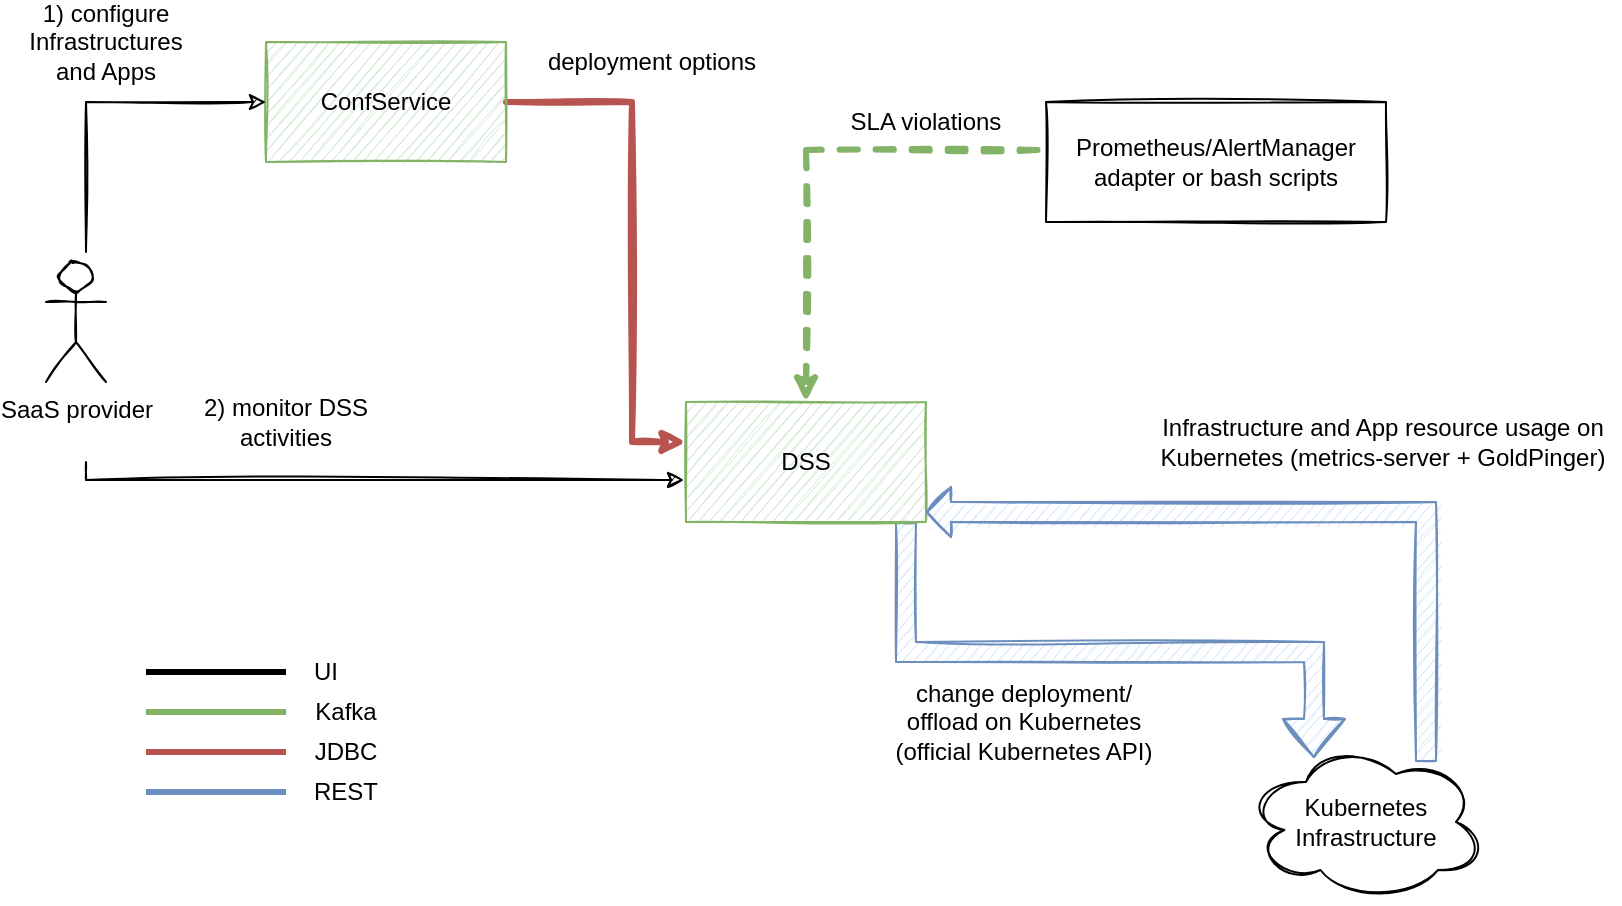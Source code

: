 <mxfile version="15.7.3" type="device"><diagram id="nUL_uBAVCqucJbJZbD5l" name="Page-1"><mxGraphModel dx="1773" dy="658" grid="1" gridSize="10" guides="1" tooltips="1" connect="1" arrows="1" fold="1" page="1" pageScale="1" pageWidth="827" pageHeight="1169" math="0" shadow="0"><root><mxCell id="0"/><mxCell id="1" parent="0"/><mxCell id="uC62eldChtHjmdzwhocY-20" style="edgeStyle=orthogonalEdgeStyle;rounded=0;sketch=1;orthogonalLoop=1;jettySize=auto;html=1;strokeWidth=3;fillColor=#f8cecc;strokeColor=#b85450;exitX=1;exitY=0.5;exitDx=0;exitDy=0;" parent="1" source="uC62eldChtHjmdzwhocY-8" target="uC62eldChtHjmdzwhocY-19" edge="1"><mxGeometry relative="1" as="geometry"><mxPoint x="230" y="445" as="sourcePoint"/><Array as="points"><mxPoint x="293" y="435"/><mxPoint x="293" y="605"/></Array></mxGeometry></mxCell><mxCell id="uC62eldChtHjmdzwhocY-8" value="ConfService" style="rounded=0;whiteSpace=wrap;html=1;sketch=1;fillColor=#d5e8d4;strokeColor=#82b366;" parent="1" vertex="1"><mxGeometry x="110" y="405" width="120" height="60" as="geometry"/></mxCell><mxCell id="uC62eldChtHjmdzwhocY-16" value="Prometheus/AlertManager adapter or bash scripts" style="rounded=0;whiteSpace=wrap;html=1;sketch=1;" parent="1" vertex="1"><mxGeometry x="500" y="435" width="170" height="60" as="geometry"/></mxCell><mxCell id="VFACpauW8Jej0otcbNlU-13" style="edgeStyle=orthogonalEdgeStyle;rounded=0;sketch=1;orthogonalLoop=1;jettySize=auto;html=1;entryX=0.283;entryY=0.1;entryDx=0;entryDy=0;entryPerimeter=0;strokeColor=#6c8ebf;strokeWidth=1;fillColor=#dae8fc;shape=flexArrow;" parent="1" source="uC62eldChtHjmdzwhocY-19" target="VFACpauW8Jej0otcbNlU-10" edge="1"><mxGeometry relative="1" as="geometry"><Array as="points"><mxPoint x="430" y="710"/><mxPoint x="634" y="710"/></Array></mxGeometry></mxCell><mxCell id="uC62eldChtHjmdzwhocY-19" value="DSS" style="rounded=0;whiteSpace=wrap;html=1;sketch=1;fillColor=#d5e8d4;strokeColor=#82b366;" parent="1" vertex="1"><mxGeometry x="320" y="585" width="120" height="60" as="geometry"/></mxCell><mxCell id="uC62eldChtHjmdzwhocY-25" value="deployment options" style="text;html=1;strokeColor=none;fillColor=none;align=center;verticalAlign=middle;whiteSpace=wrap;rounded=0;shadow=0;sketch=1;" parent="1" vertex="1"><mxGeometry x="243" y="405" width="120" height="20" as="geometry"/></mxCell><mxCell id="uC62eldChtHjmdzwhocY-63" style="edgeStyle=orthogonalEdgeStyle;rounded=0;sketch=1;orthogonalLoop=1;jettySize=auto;html=1;entryX=-0.008;entryY=0.65;entryDx=0;entryDy=0;entryPerimeter=0;" parent="1" target="uC62eldChtHjmdzwhocY-19" edge="1"><mxGeometry relative="1" as="geometry"><mxPoint x="20" y="615" as="sourcePoint"/><Array as="points"><mxPoint x="20" y="624"/></Array></mxGeometry></mxCell><mxCell id="uC62eldChtHjmdzwhocY-62" value="SaaS provider" style="shape=umlActor;verticalLabelPosition=bottom;verticalAlign=top;html=1;outlineConnect=0;sketch=1;shadow=0;" parent="1" vertex="1"><mxGeometry y="515" width="30" height="60" as="geometry"/></mxCell><mxCell id="uC62eldChtHjmdzwhocY-64" value="2) monitor DSS activities" style="text;html=1;strokeColor=none;fillColor=none;align=center;verticalAlign=middle;whiteSpace=wrap;rounded=0;shadow=0;sketch=1;" parent="1" vertex="1"><mxGeometry x="70" y="595" width="100" as="geometry"/></mxCell><mxCell id="VFACpauW8Jej0otcbNlU-5" style="edgeStyle=orthogonalEdgeStyle;rounded=0;sketch=1;orthogonalLoop=1;jettySize=auto;html=1;strokeColor=#82b366;strokeWidth=3;fillColor=#d5e8d4;exitX=-0.025;exitY=0.4;exitDx=0;exitDy=0;exitPerimeter=0;dashed=1;" parent="1" source="uC62eldChtHjmdzwhocY-16" edge="1"><mxGeometry relative="1" as="geometry"><mxPoint x="410" y="425" as="sourcePoint"/><Array as="points"><mxPoint x="380" y="459"/><mxPoint x="380" y="585"/></Array><mxPoint x="380" y="585" as="targetPoint"/></mxGeometry></mxCell><mxCell id="uC62eldChtHjmdzwhocY-88" value="" style="endArrow=none;html=1;strokeColor=#82b366;strokeWidth=3;fillColor=#d5e8d4;" parent="1" edge="1"><mxGeometry width="50" height="50" relative="1" as="geometry"><mxPoint x="50" y="740" as="sourcePoint"/><mxPoint x="120" y="740" as="targetPoint"/></mxGeometry></mxCell><mxCell id="uC62eldChtHjmdzwhocY-89" value="Kafka" style="text;html=1;strokeColor=none;fillColor=none;align=center;verticalAlign=middle;whiteSpace=wrap;rounded=0;shadow=0;sketch=1;" parent="1" vertex="1"><mxGeometry x="135" y="730" width="30" height="20" as="geometry"/></mxCell><mxCell id="uC62eldChtHjmdzwhocY-90" value="" style="endArrow=none;html=1;strokeColor=#b85450;strokeWidth=3;fillColor=#f8cecc;" parent="1" edge="1"><mxGeometry width="50" height="50" relative="1" as="geometry"><mxPoint x="50" y="760" as="sourcePoint"/><mxPoint x="120" y="760" as="targetPoint"/></mxGeometry></mxCell><mxCell id="uC62eldChtHjmdzwhocY-91" value="JDBC" style="text;html=1;strokeColor=none;fillColor=none;align=center;verticalAlign=middle;whiteSpace=wrap;rounded=0;shadow=0;sketch=1;" parent="1" vertex="1"><mxGeometry x="130" y="750" width="40" height="20" as="geometry"/></mxCell><mxCell id="uC62eldChtHjmdzwhocY-92" value="" style="endArrow=none;html=1;strokeColor=#6c8ebf;strokeWidth=3;fillColor=#dae8fc;" parent="1" edge="1"><mxGeometry width="50" height="50" relative="1" as="geometry"><mxPoint x="50" y="780" as="sourcePoint"/><mxPoint x="120" y="780" as="targetPoint"/></mxGeometry></mxCell><mxCell id="uC62eldChtHjmdzwhocY-93" value="REST" style="text;html=1;strokeColor=none;fillColor=none;align=center;verticalAlign=middle;whiteSpace=wrap;rounded=0;shadow=0;sketch=1;" parent="1" vertex="1"><mxGeometry x="130" y="770" width="40" height="20" as="geometry"/></mxCell><mxCell id="VFACpauW8Jej0otcbNlU-2" value="SLA violations" style="text;html=1;strokeColor=none;fillColor=none;align=center;verticalAlign=middle;whiteSpace=wrap;rounded=0;shadow=0;sketch=1;" parent="1" vertex="1"><mxGeometry x="380" y="435" width="120" height="20" as="geometry"/></mxCell><mxCell id="VFACpauW8Jej0otcbNlU-10" value="Kubernetes Infrastructure" style="ellipse;shape=cloud;whiteSpace=wrap;html=1;shadow=0;sketch=1;" parent="1" vertex="1"><mxGeometry x="600" y="755" width="120" height="80" as="geometry"/></mxCell><mxCell id="uX9jwQCM3CwvY2HYMxpt-1" value="change deployment/&lt;br&gt;offload on Kubernetes (official Kubernetes API)" style="text;html=1;strokeColor=none;fillColor=none;align=center;verticalAlign=middle;whiteSpace=wrap;rounded=0;shadow=0;sketch=1;" parent="1" vertex="1"><mxGeometry x="414" y="735" width="150" height="20" as="geometry"/></mxCell><mxCell id="uX9jwQCM3CwvY2HYMxpt-2" value="1) configure Infrastructures and Apps" style="text;html=1;strokeColor=none;fillColor=none;align=center;verticalAlign=middle;whiteSpace=wrap;rounded=0;shadow=0;sketch=1;" parent="1" vertex="1"><mxGeometry x="-20" y="405" width="100" as="geometry"/></mxCell><mxCell id="uX9jwQCM3CwvY2HYMxpt-3" style="edgeStyle=orthogonalEdgeStyle;rounded=0;sketch=1;orthogonalLoop=1;jettySize=auto;html=1;entryX=0;entryY=0.5;entryDx=0;entryDy=0;" parent="1" target="uC62eldChtHjmdzwhocY-8" edge="1"><mxGeometry relative="1" as="geometry"><mxPoint x="20" y="510" as="sourcePoint"/><Array as="points"><mxPoint x="20" y="510"/><mxPoint x="20" y="435"/></Array><mxPoint x="329.04" y="634" as="targetPoint"/></mxGeometry></mxCell><mxCell id="uX9jwQCM3CwvY2HYMxpt-7" value="" style="endArrow=none;html=1;strokeColor=#000000;strokeWidth=3;fillColor=#d5e8d4;" parent="1" edge="1"><mxGeometry width="50" height="50" relative="1" as="geometry"><mxPoint x="50" y="720" as="sourcePoint"/><mxPoint x="120" y="720" as="targetPoint"/></mxGeometry></mxCell><mxCell id="uX9jwQCM3CwvY2HYMxpt-8" value="UI" style="text;html=1;strokeColor=none;fillColor=none;align=center;verticalAlign=middle;whiteSpace=wrap;rounded=0;shadow=0;sketch=1;" parent="1" vertex="1"><mxGeometry x="120" y="710" width="40" height="20" as="geometry"/></mxCell><mxCell id="BQ8WQ3dNY4JbFqKQfNmA-1" style="edgeStyle=orthogonalEdgeStyle;rounded=0;sketch=1;orthogonalLoop=1;jettySize=auto;html=1;strokeColor=#6c8ebf;strokeWidth=1;fillColor=#dae8fc;shape=flexArrow;endWidth=14;endSize=3.67;exitX=0.75;exitY=0.125;exitDx=0;exitDy=0;exitPerimeter=0;" parent="1" source="VFACpauW8Jej0otcbNlU-10" edge="1"><mxGeometry relative="1" as="geometry"><Array as="points"><mxPoint x="690" y="640"/></Array><mxPoint x="810" y="730" as="sourcePoint"/><mxPoint x="440" y="640" as="targetPoint"/></mxGeometry></mxCell><mxCell id="BQ8WQ3dNY4JbFqKQfNmA-4" value="Infrastructure and App resource usage on Kubernetes (metrics-server + GoldPinger)" style="text;html=1;strokeColor=none;fillColor=none;align=center;verticalAlign=middle;whiteSpace=wrap;rounded=0;shadow=0;sketch=1;" parent="1" vertex="1"><mxGeometry x="550" y="595" width="237" height="20" as="geometry"/></mxCell></root></mxGraphModel></diagram></mxfile>